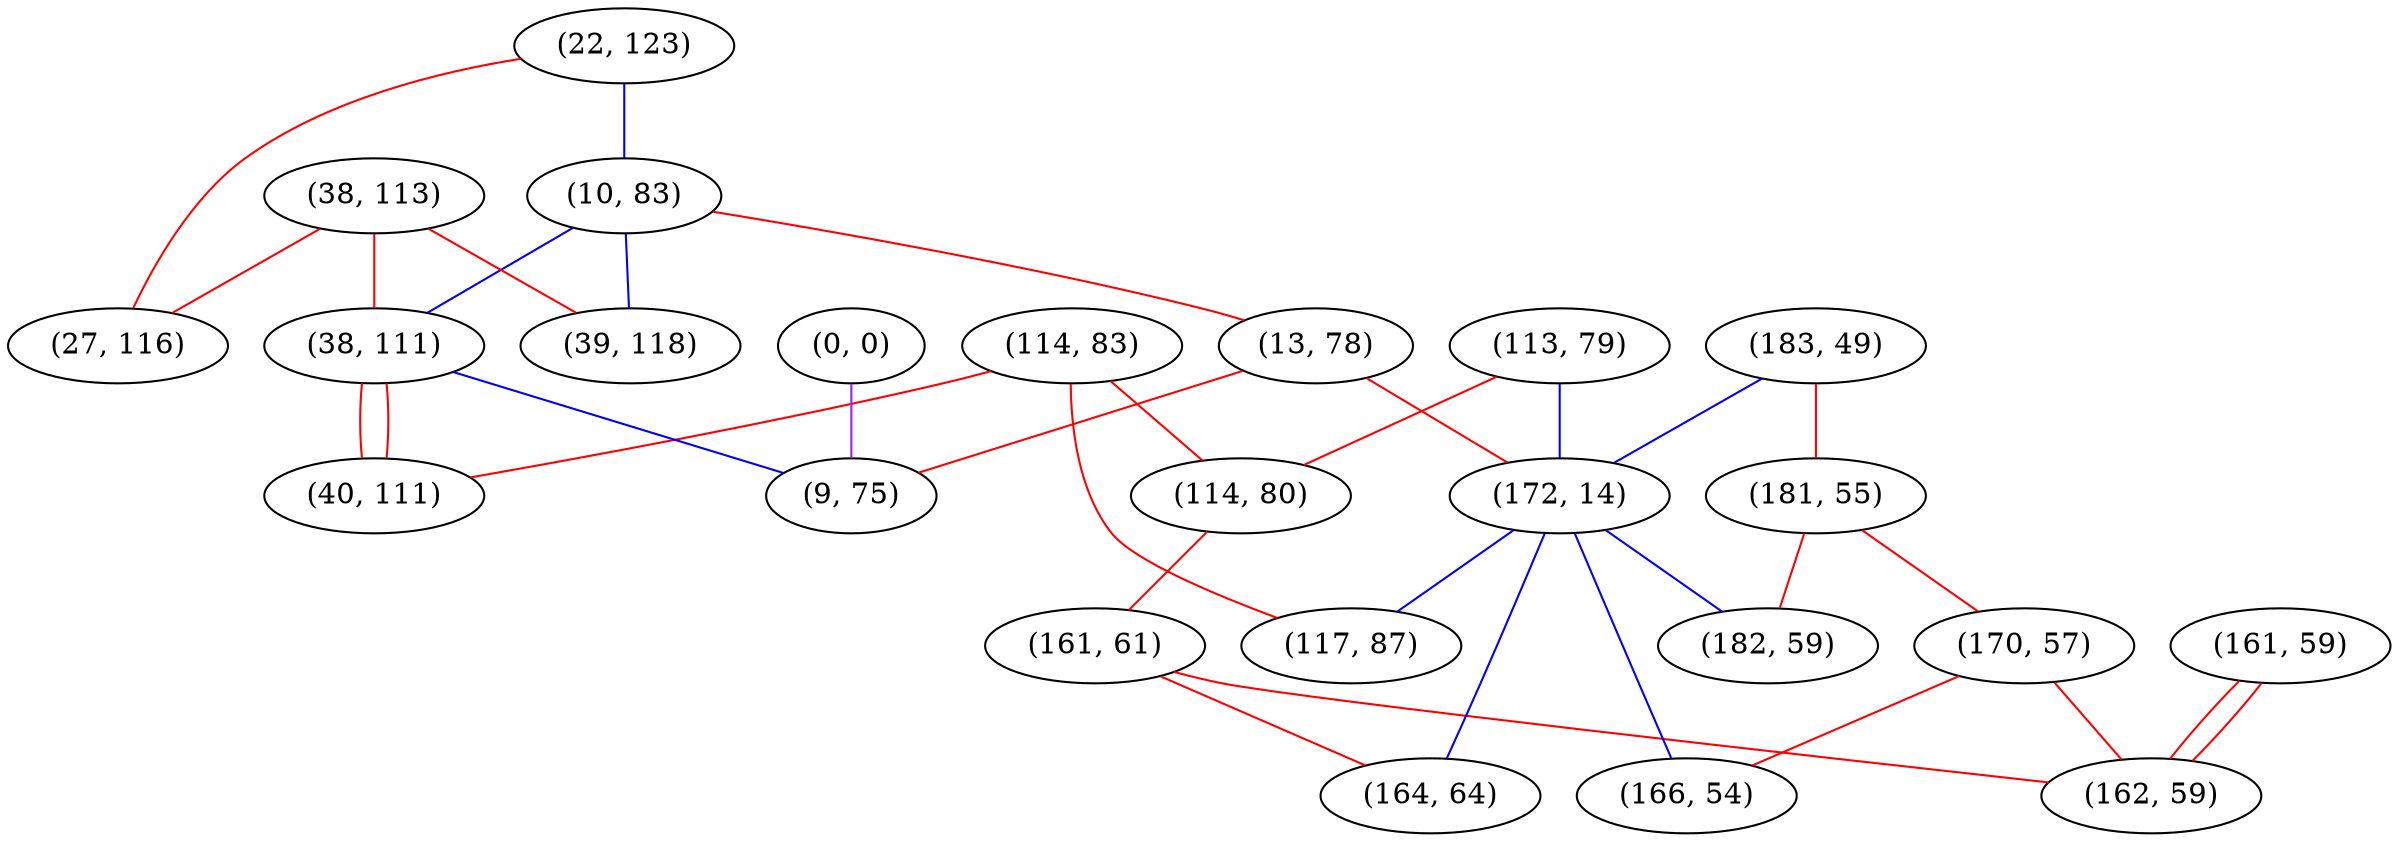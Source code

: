 graph "" {
"(22, 123)";
"(10, 83)";
"(38, 113)";
"(183, 49)";
"(13, 78)";
"(161, 59)";
"(114, 83)";
"(38, 111)";
"(113, 79)";
"(0, 0)";
"(27, 116)";
"(181, 55)";
"(114, 80)";
"(161, 61)";
"(39, 118)";
"(172, 14)";
"(117, 87)";
"(170, 57)";
"(182, 59)";
"(9, 75)";
"(166, 54)";
"(162, 59)";
"(40, 111)";
"(164, 64)";
"(22, 123)" -- "(10, 83)"  [color=blue, key=0, weight=3];
"(22, 123)" -- "(27, 116)"  [color=red, key=0, weight=1];
"(10, 83)" -- "(13, 78)"  [color=red, key=0, weight=1];
"(10, 83)" -- "(39, 118)"  [color=blue, key=0, weight=3];
"(10, 83)" -- "(38, 111)"  [color=blue, key=0, weight=3];
"(38, 113)" -- "(38, 111)"  [color=red, key=0, weight=1];
"(38, 113)" -- "(39, 118)"  [color=red, key=0, weight=1];
"(38, 113)" -- "(27, 116)"  [color=red, key=0, weight=1];
"(183, 49)" -- "(181, 55)"  [color=red, key=0, weight=1];
"(183, 49)" -- "(172, 14)"  [color=blue, key=0, weight=3];
"(13, 78)" -- "(9, 75)"  [color=red, key=0, weight=1];
"(13, 78)" -- "(172, 14)"  [color=red, key=0, weight=1];
"(161, 59)" -- "(162, 59)"  [color=red, key=0, weight=1];
"(161, 59)" -- "(162, 59)"  [color=red, key=1, weight=1];
"(114, 83)" -- "(114, 80)"  [color=red, key=0, weight=1];
"(114, 83)" -- "(117, 87)"  [color=red, key=0, weight=1];
"(114, 83)" -- "(40, 111)"  [color=red, key=0, weight=1];
"(38, 111)" -- "(9, 75)"  [color=blue, key=0, weight=3];
"(38, 111)" -- "(40, 111)"  [color=red, key=0, weight=1];
"(38, 111)" -- "(40, 111)"  [color=red, key=1, weight=1];
"(113, 79)" -- "(114, 80)"  [color=red, key=0, weight=1];
"(113, 79)" -- "(172, 14)"  [color=blue, key=0, weight=3];
"(0, 0)" -- "(9, 75)"  [color=purple, key=0, weight=4];
"(181, 55)" -- "(182, 59)"  [color=red, key=0, weight=1];
"(181, 55)" -- "(170, 57)"  [color=red, key=0, weight=1];
"(114, 80)" -- "(161, 61)"  [color=red, key=0, weight=1];
"(161, 61)" -- "(162, 59)"  [color=red, key=0, weight=1];
"(161, 61)" -- "(164, 64)"  [color=red, key=0, weight=1];
"(172, 14)" -- "(117, 87)"  [color=blue, key=0, weight=3];
"(172, 14)" -- "(182, 59)"  [color=blue, key=0, weight=3];
"(172, 14)" -- "(166, 54)"  [color=blue, key=0, weight=3];
"(172, 14)" -- "(164, 64)"  [color=blue, key=0, weight=3];
"(170, 57)" -- "(162, 59)"  [color=red, key=0, weight=1];
"(170, 57)" -- "(166, 54)"  [color=red, key=0, weight=1];
}
